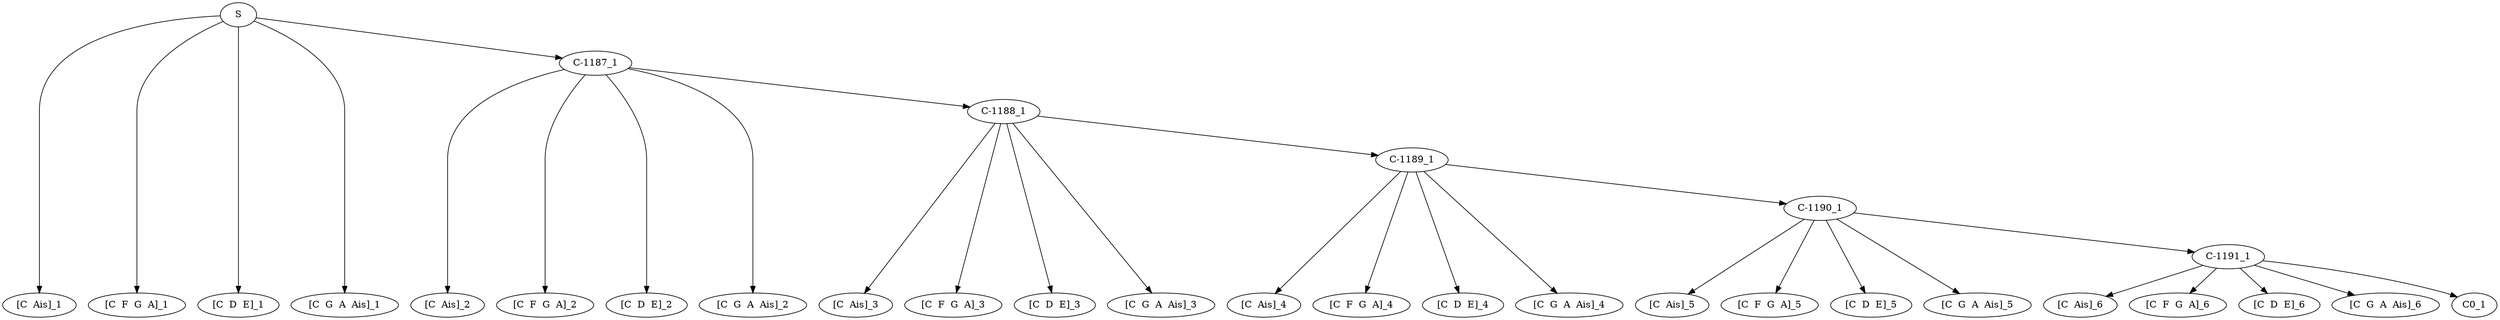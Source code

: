 digraph sample{
"S" -> "[C  Ais]_1";
"S" -> "[C  F  G  A]_1";
"S" -> "[C  D  E]_1";
"S" -> "[C  G  A  Ais]_1";
"S" -> "C-1187_1";
"C-1187_1" -> "[C  Ais]_2";
"C-1187_1" -> "[C  F  G  A]_2";
"C-1187_1" -> "[C  D  E]_2";
"C-1187_1" -> "[C  G  A  Ais]_2";
"C-1187_1" -> "C-1188_1";
"C-1188_1" -> "[C  Ais]_3";
"C-1188_1" -> "[C  F  G  A]_3";
"C-1188_1" -> "[C  D  E]_3";
"C-1188_1" -> "[C  G  A  Ais]_3";
"C-1188_1" -> "C-1189_1";
"C-1189_1" -> "[C  Ais]_4";
"C-1189_1" -> "[C  F  G  A]_4";
"C-1189_1" -> "[C  D  E]_4";
"C-1189_1" -> "[C  G  A  Ais]_4";
"C-1189_1" -> "C-1190_1";
"C-1190_1" -> "[C  Ais]_5";
"C-1190_1" -> "[C  F  G  A]_5";
"C-1190_1" -> "[C  D  E]_5";
"C-1190_1" -> "[C  G  A  Ais]_5";
"C-1190_1" -> "C-1191_1";
"C-1191_1" -> "[C  Ais]_6";
"C-1191_1" -> "[C  F  G  A]_6";
"C-1191_1" -> "[C  D  E]_6";
"C-1191_1" -> "[C  G  A  Ais]_6";
"C-1191_1" -> "C0_1";

{rank = min; "S";}
{rank = same; "C-1187_1";}
{rank = same; "C-1188_1";}
{rank = same; "C-1189_1";}
{rank = same; "C-1190_1";}
{rank = same; "C-1191_1";}
{rank = same; "C0_1";}
{rank = same; "[C  Ais]_1"; "[C  Ais]_2"; "[C  Ais]_3"; "[C  Ais]_4"; "[C  Ais]_5"; "[C  Ais]_6"; "[C  D  E]_1"; "[C  D  E]_2"; "[C  D  E]_3"; "[C  D  E]_4"; "[C  D  E]_5"; "[C  D  E]_6"; "[C  F  G  A]_1"; "[C  F  G  A]_2"; "[C  F  G  A]_3"; "[C  F  G  A]_4"; "[C  F  G  A]_5"; "[C  F  G  A]_6"; "[C  G  A  Ais]_1"; "[C  G  A  Ais]_2"; "[C  G  A  Ais]_3"; "[C  G  A  Ais]_4"; "[C  G  A  Ais]_5"; "[C  G  A  Ais]_6";}
}